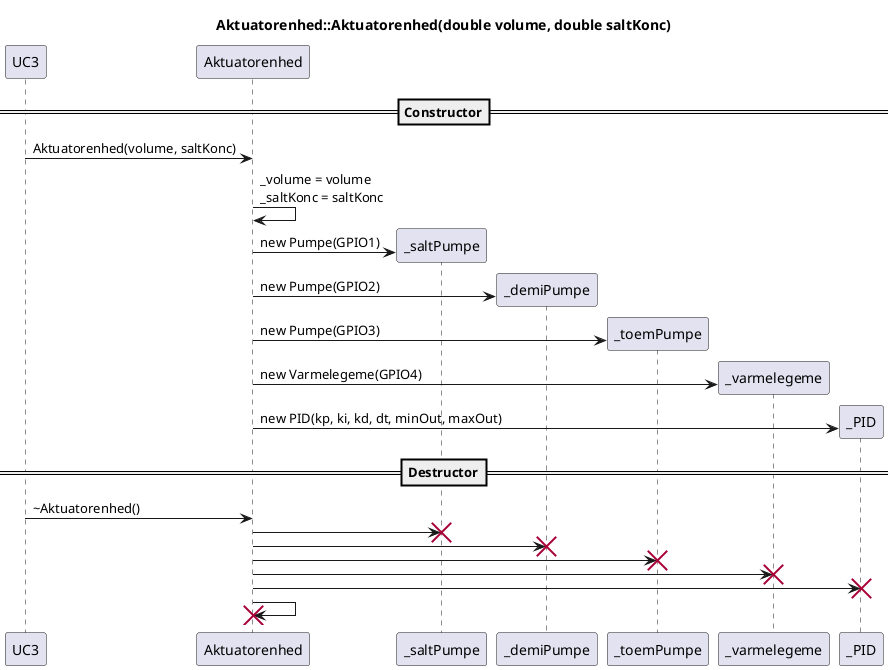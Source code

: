 @startuml SD_AE_conDestructor
title Aktuatorenhed::Aktuatorenhed(double volume, double saltKonc)
participant UC3
participant Aktuatorenhed as AE
participant _saltPumpe as SP
participant _demiPumpe as DP
participant _toemPumpe as TP
participant _varmelegeme as V
participant _PID as PID

==Constructor==
UC3 -> AE : Aktuatorenhed(volume, saltKonc)
AE -> AE : _volume = volume\n_saltKonc = saltKonc
AE -> SP ** : new Pumpe(GPIO1)
AE -> DP ** : new Pumpe(GPIO2)
AE -> TP ** : new Pumpe(GPIO3)
AE -> V ** : new Varmelegeme(GPIO4)
AE -> PID ** : new PID(kp, ki, kd, dt, minOut, maxOut)

==Destructor==
UC3 -> AE : ~Aktuatorenhed()
AE -> SP !!
AE -> DP !!
AE -> TP !!
AE -> V !!
AE -> PID !!
AE -> AE !!

@enduml
